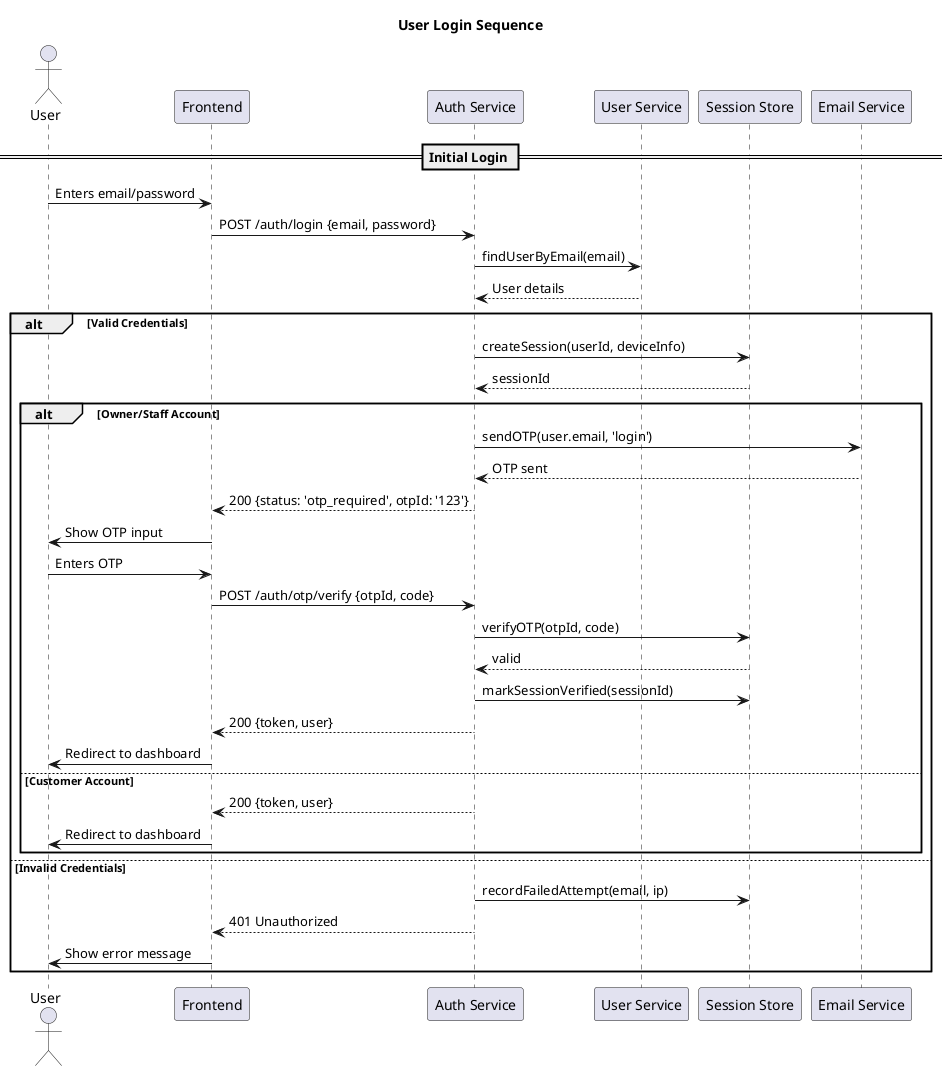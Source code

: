@startuml login_sequence

title User Login Sequence

actor User
participant "Frontend" as FE
participant "Auth Service" as Auth
participant "User Service" as UserSvc
participant "Session Store" as Session
participant "Email Service" as Email

== Initial Login ==
User -> FE: Enters email/password
FE -> Auth: POST /auth/login {email, password}
Auth -> UserSvc: findUserByEmail(email)
UserSvc --> Auth: User details

alt Valid Credentials
    Auth -> Session: createSession(userId, deviceInfo)
    Session --> Auth: sessionId
    
    alt Owner/Staff Account
        Auth -> Email: sendOTP(user.email, 'login')
        Email --> Auth: OTP sent
        Auth --> FE: 200 {status: 'otp_required', otpId: '123'}
        FE -> User: Show OTP input
        
        User -> FE: Enters OTP
        FE -> Auth: POST /auth/otp/verify {otpId, code}
        Auth -> Session: verifyOTP(otpId, code)
        Session --> Auth: valid
        Auth -> Session: markSessionVerified(sessionId)
        Auth --> FE: 200 {token, user}
        FE -> User: Redirect to dashboard
    else Customer Account
        Auth --> FE: 200 {token, user}
        FE -> User: Redirect to dashboard
    end
else Invalid Credentials
    Auth -> Session: recordFailedAttempt(email, ip)
    Auth --> FE: 401 Unauthorized
    FE -> User: Show error message
end

@enduml
